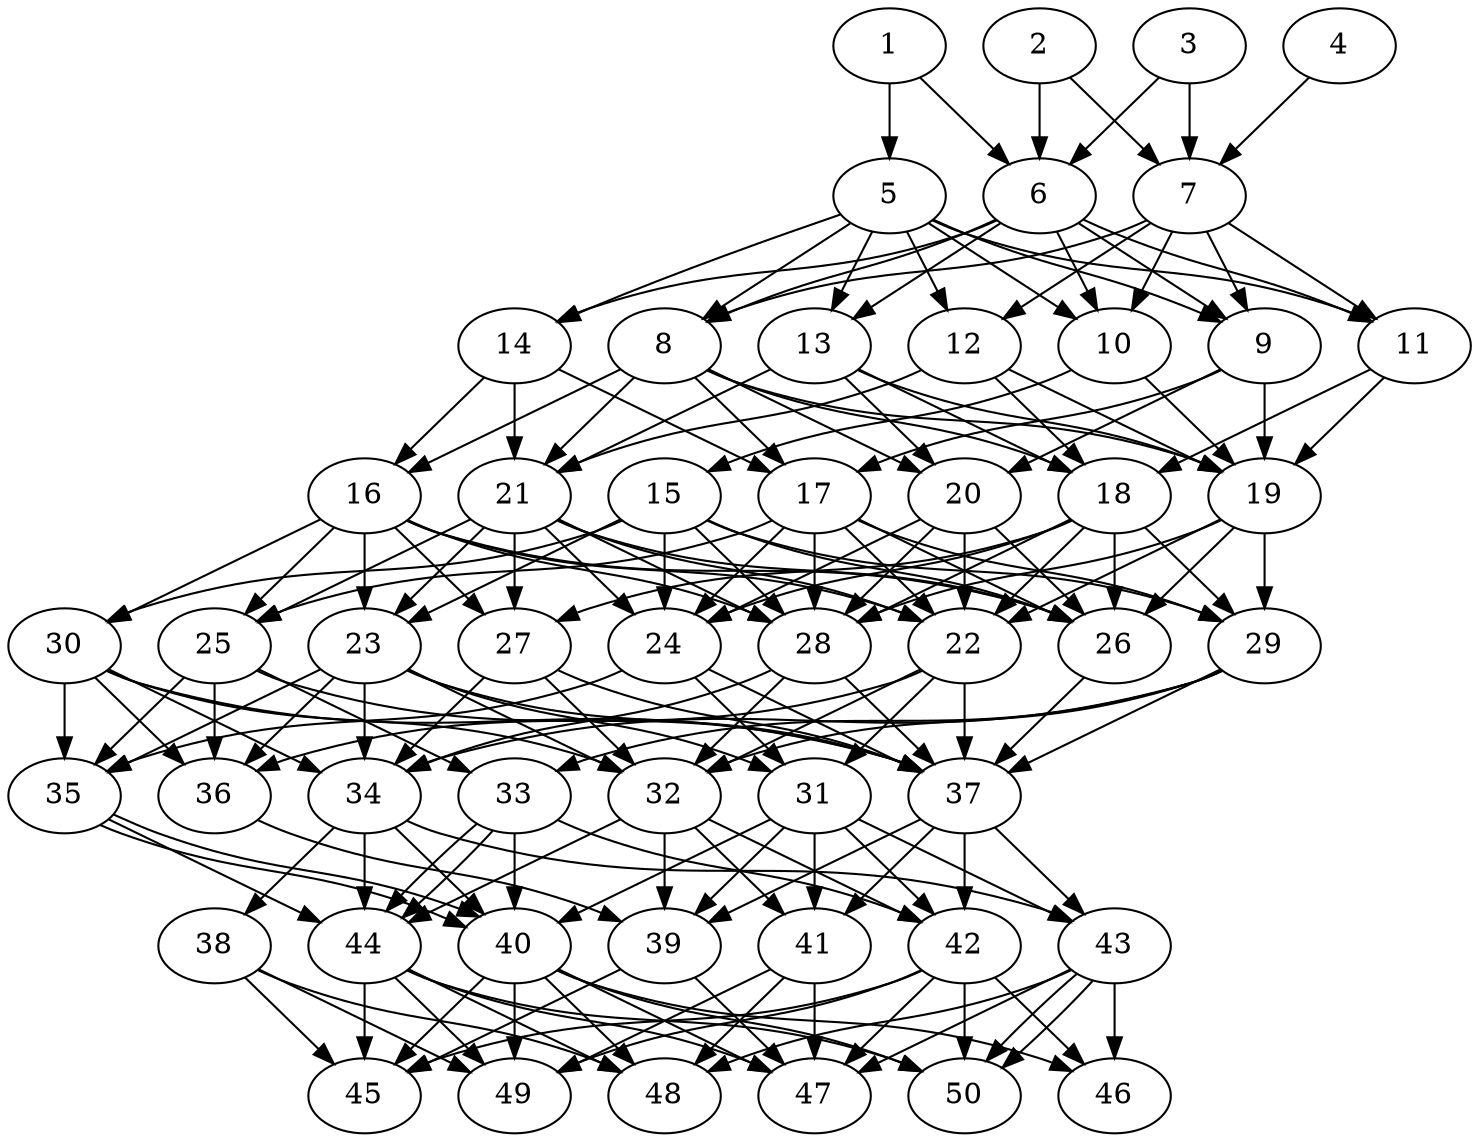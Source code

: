 // DAG automatically generated by daggen at Thu Oct  3 14:07:56 2019
// ./daggen --dot -n 50 --ccr 0.3 --fat 0.5 --regular 0.5 --density 0.9 --mindata 5242880 --maxdata 52428800 
digraph G {
  1 [size="127549440", alpha="0.10", expect_size="38264832"] 
  1 -> 5 [size ="38264832"]
  1 -> 6 [size ="38264832"]
  2 [size="170482347", alpha="0.04", expect_size="51144704"] 
  2 -> 6 [size ="51144704"]
  2 -> 7 [size ="51144704"]
  3 [size="128597333", alpha="0.11", expect_size="38579200"] 
  3 -> 6 [size ="38579200"]
  3 -> 7 [size ="38579200"]
  4 [size="92296533", alpha="0.18", expect_size="27688960"] 
  4 -> 7 [size ="27688960"]
  5 [size="72485547", alpha="0.14", expect_size="21745664"] 
  5 -> 8 [size ="21745664"]
  5 -> 9 [size ="21745664"]
  5 -> 10 [size ="21745664"]
  5 -> 11 [size ="21745664"]
  5 -> 12 [size ="21745664"]
  5 -> 13 [size ="21745664"]
  5 -> 14 [size ="21745664"]
  6 [size="33068373", alpha="0.08", expect_size="9920512"] 
  6 -> 8 [size ="9920512"]
  6 -> 9 [size ="9920512"]
  6 -> 10 [size ="9920512"]
  6 -> 11 [size ="9920512"]
  6 -> 13 [size ="9920512"]
  6 -> 14 [size ="9920512"]
  7 [size="142001493", alpha="0.09", expect_size="42600448"] 
  7 -> 8 [size ="42600448"]
  7 -> 9 [size ="42600448"]
  7 -> 10 [size ="42600448"]
  7 -> 11 [size ="42600448"]
  7 -> 12 [size ="42600448"]
  8 [size="115869013", alpha="0.11", expect_size="34760704"] 
  8 -> 16 [size ="34760704"]
  8 -> 17 [size ="34760704"]
  8 -> 18 [size ="34760704"]
  8 -> 19 [size ="34760704"]
  8 -> 20 [size ="34760704"]
  8 -> 21 [size ="34760704"]
  9 [size="117019307", alpha="0.03", expect_size="35105792"] 
  9 -> 17 [size ="35105792"]
  9 -> 19 [size ="35105792"]
  9 -> 20 [size ="35105792"]
  10 [size="104936107", alpha="0.14", expect_size="31480832"] 
  10 -> 15 [size ="31480832"]
  10 -> 19 [size ="31480832"]
  11 [size="163375787", alpha="0.17", expect_size="49012736"] 
  11 -> 18 [size ="49012736"]
  11 -> 19 [size ="49012736"]
  12 [size="87504213", alpha="0.08", expect_size="26251264"] 
  12 -> 18 [size ="26251264"]
  12 -> 19 [size ="26251264"]
  12 -> 21 [size ="26251264"]
  13 [size="122798080", alpha="0.00", expect_size="36839424"] 
  13 -> 18 [size ="36839424"]
  13 -> 19 [size ="36839424"]
  13 -> 20 [size ="36839424"]
  13 -> 21 [size ="36839424"]
  14 [size="48694613", alpha="0.00", expect_size="14608384"] 
  14 -> 16 [size ="14608384"]
  14 -> 17 [size ="14608384"]
  14 -> 21 [size ="14608384"]
  15 [size="30511787", alpha="0.16", expect_size="9153536"] 
  15 -> 23 [size ="9153536"]
  15 -> 24 [size ="9153536"]
  15 -> 26 [size ="9153536"]
  15 -> 28 [size ="9153536"]
  15 -> 29 [size ="9153536"]
  15 -> 30 [size ="9153536"]
  16 [size="141161813", alpha="0.11", expect_size="42348544"] 
  16 -> 22 [size ="42348544"]
  16 -> 23 [size ="42348544"]
  16 -> 25 [size ="42348544"]
  16 -> 26 [size ="42348544"]
  16 -> 27 [size ="42348544"]
  16 -> 28 [size ="42348544"]
  16 -> 30 [size ="42348544"]
  17 [size="49899520", alpha="0.14", expect_size="14969856"] 
  17 -> 22 [size ="14969856"]
  17 -> 24 [size ="14969856"]
  17 -> 25 [size ="14969856"]
  17 -> 26 [size ="14969856"]
  17 -> 28 [size ="14969856"]
  17 -> 29 [size ="14969856"]
  18 [size="121545387", alpha="0.02", expect_size="36463616"] 
  18 -> 22 [size ="36463616"]
  18 -> 24 [size ="36463616"]
  18 -> 26 [size ="36463616"]
  18 -> 27 [size ="36463616"]
  18 -> 28 [size ="36463616"]
  18 -> 29 [size ="36463616"]
  19 [size="51633493", alpha="0.20", expect_size="15490048"] 
  19 -> 22 [size ="15490048"]
  19 -> 26 [size ="15490048"]
  19 -> 28 [size ="15490048"]
  19 -> 29 [size ="15490048"]
  20 [size="74936320", alpha="0.11", expect_size="22480896"] 
  20 -> 22 [size ="22480896"]
  20 -> 24 [size ="22480896"]
  20 -> 26 [size ="22480896"]
  20 -> 28 [size ="22480896"]
  21 [size="30965760", alpha="0.16", expect_size="9289728"] 
  21 -> 22 [size ="9289728"]
  21 -> 23 [size ="9289728"]
  21 -> 24 [size ="9289728"]
  21 -> 25 [size ="9289728"]
  21 -> 26 [size ="9289728"]
  21 -> 27 [size ="9289728"]
  21 -> 28 [size ="9289728"]
  22 [size="164836693", alpha="0.20", expect_size="49451008"] 
  22 -> 31 [size ="49451008"]
  22 -> 32 [size ="49451008"]
  22 -> 36 [size ="49451008"]
  22 -> 37 [size ="49451008"]
  23 [size="68782080", alpha="0.18", expect_size="20634624"] 
  23 -> 31 [size ="20634624"]
  23 -> 32 [size ="20634624"]
  23 -> 34 [size ="20634624"]
  23 -> 35 [size ="20634624"]
  23 -> 36 [size ="20634624"]
  23 -> 37 [size ="20634624"]
  24 [size="71823360", alpha="0.06", expect_size="21547008"] 
  24 -> 31 [size ="21547008"]
  24 -> 35 [size ="21547008"]
  24 -> 37 [size ="21547008"]
  25 [size="72553813", alpha="0.01", expect_size="21766144"] 
  25 -> 33 [size ="21766144"]
  25 -> 35 [size ="21766144"]
  25 -> 36 [size ="21766144"]
  25 -> 37 [size ="21766144"]
  26 [size="37696853", alpha="0.18", expect_size="11309056"] 
  26 -> 37 [size ="11309056"]
  27 [size="127344640", alpha="0.10", expect_size="38203392"] 
  27 -> 32 [size ="38203392"]
  27 -> 34 [size ="38203392"]
  27 -> 37 [size ="38203392"]
  28 [size="80397653", alpha="0.16", expect_size="24119296"] 
  28 -> 32 [size ="24119296"]
  28 -> 34 [size ="24119296"]
  28 -> 37 [size ="24119296"]
  29 [size="94211413", alpha="0.14", expect_size="28263424"] 
  29 -> 32 [size ="28263424"]
  29 -> 33 [size ="28263424"]
  29 -> 34 [size ="28263424"]
  29 -> 37 [size ="28263424"]
  30 [size="93911040", alpha="0.03", expect_size="28173312"] 
  30 -> 32 [size ="28173312"]
  30 -> 34 [size ="28173312"]
  30 -> 35 [size ="28173312"]
  30 -> 36 [size ="28173312"]
  30 -> 37 [size ="28173312"]
  31 [size="21179733", alpha="0.10", expect_size="6353920"] 
  31 -> 39 [size ="6353920"]
  31 -> 40 [size ="6353920"]
  31 -> 41 [size ="6353920"]
  31 -> 42 [size ="6353920"]
  31 -> 43 [size ="6353920"]
  32 [size="143377067", alpha="0.07", expect_size="43013120"] 
  32 -> 39 [size ="43013120"]
  32 -> 41 [size ="43013120"]
  32 -> 42 [size ="43013120"]
  32 -> 44 [size ="43013120"]
  33 [size="141649920", alpha="0.16", expect_size="42494976"] 
  33 -> 40 [size ="42494976"]
  33 -> 42 [size ="42494976"]
  33 -> 44 [size ="42494976"]
  33 -> 44 [size ="42494976"]
  34 [size="127122773", alpha="0.10", expect_size="38136832"] 
  34 -> 38 [size ="38136832"]
  34 -> 40 [size ="38136832"]
  34 -> 43 [size ="38136832"]
  34 -> 44 [size ="38136832"]
  35 [size="174622720", alpha="0.06", expect_size="52386816"] 
  35 -> 40 [size ="52386816"]
  35 -> 40 [size ="52386816"]
  35 -> 44 [size ="52386816"]
  36 [size="24579413", alpha="0.17", expect_size="7373824"] 
  36 -> 39 [size ="7373824"]
  37 [size="164454400", alpha="0.12", expect_size="49336320"] 
  37 -> 39 [size ="49336320"]
  37 -> 41 [size ="49336320"]
  37 -> 42 [size ="49336320"]
  37 -> 43 [size ="49336320"]
  38 [size="89620480", alpha="0.01", expect_size="26886144"] 
  38 -> 45 [size ="26886144"]
  38 -> 48 [size ="26886144"]
  38 -> 49 [size ="26886144"]
  39 [size="55767040", alpha="0.14", expect_size="16730112"] 
  39 -> 45 [size ="16730112"]
  39 -> 47 [size ="16730112"]
  40 [size="162433707", alpha="0.14", expect_size="48730112"] 
  40 -> 45 [size ="48730112"]
  40 -> 46 [size ="48730112"]
  40 -> 47 [size ="48730112"]
  40 -> 48 [size ="48730112"]
  40 -> 49 [size ="48730112"]
  40 -> 50 [size ="48730112"]
  41 [size="25227947", alpha="0.16", expect_size="7568384"] 
  41 -> 47 [size ="7568384"]
  41 -> 48 [size ="7568384"]
  41 -> 49 [size ="7568384"]
  42 [size="104618667", alpha="0.16", expect_size="31385600"] 
  42 -> 45 [size ="31385600"]
  42 -> 46 [size ="31385600"]
  42 -> 47 [size ="31385600"]
  42 -> 49 [size ="31385600"]
  42 -> 50 [size ="31385600"]
  43 [size="156067840", alpha="0.04", expect_size="46820352"] 
  43 -> 46 [size ="46820352"]
  43 -> 47 [size ="46820352"]
  43 -> 48 [size ="46820352"]
  43 -> 50 [size ="46820352"]
  43 -> 50 [size ="46820352"]
  44 [size="127607467", alpha="0.18", expect_size="38282240"] 
  44 -> 45 [size ="38282240"]
  44 -> 47 [size ="38282240"]
  44 -> 48 [size ="38282240"]
  44 -> 49 [size ="38282240"]
  44 -> 50 [size ="38282240"]
  45 [size="50462720", alpha="0.19", expect_size="15138816"] 
  46 [size="94955520", alpha="0.02", expect_size="28486656"] 
  47 [size="70202027", alpha="0.00", expect_size="21060608"] 
  48 [size="165918720", alpha="0.06", expect_size="49775616"] 
  49 [size="171595093", alpha="0.01", expect_size="51478528"] 
  50 [size="121395200", alpha="0.06", expect_size="36418560"] 
}
